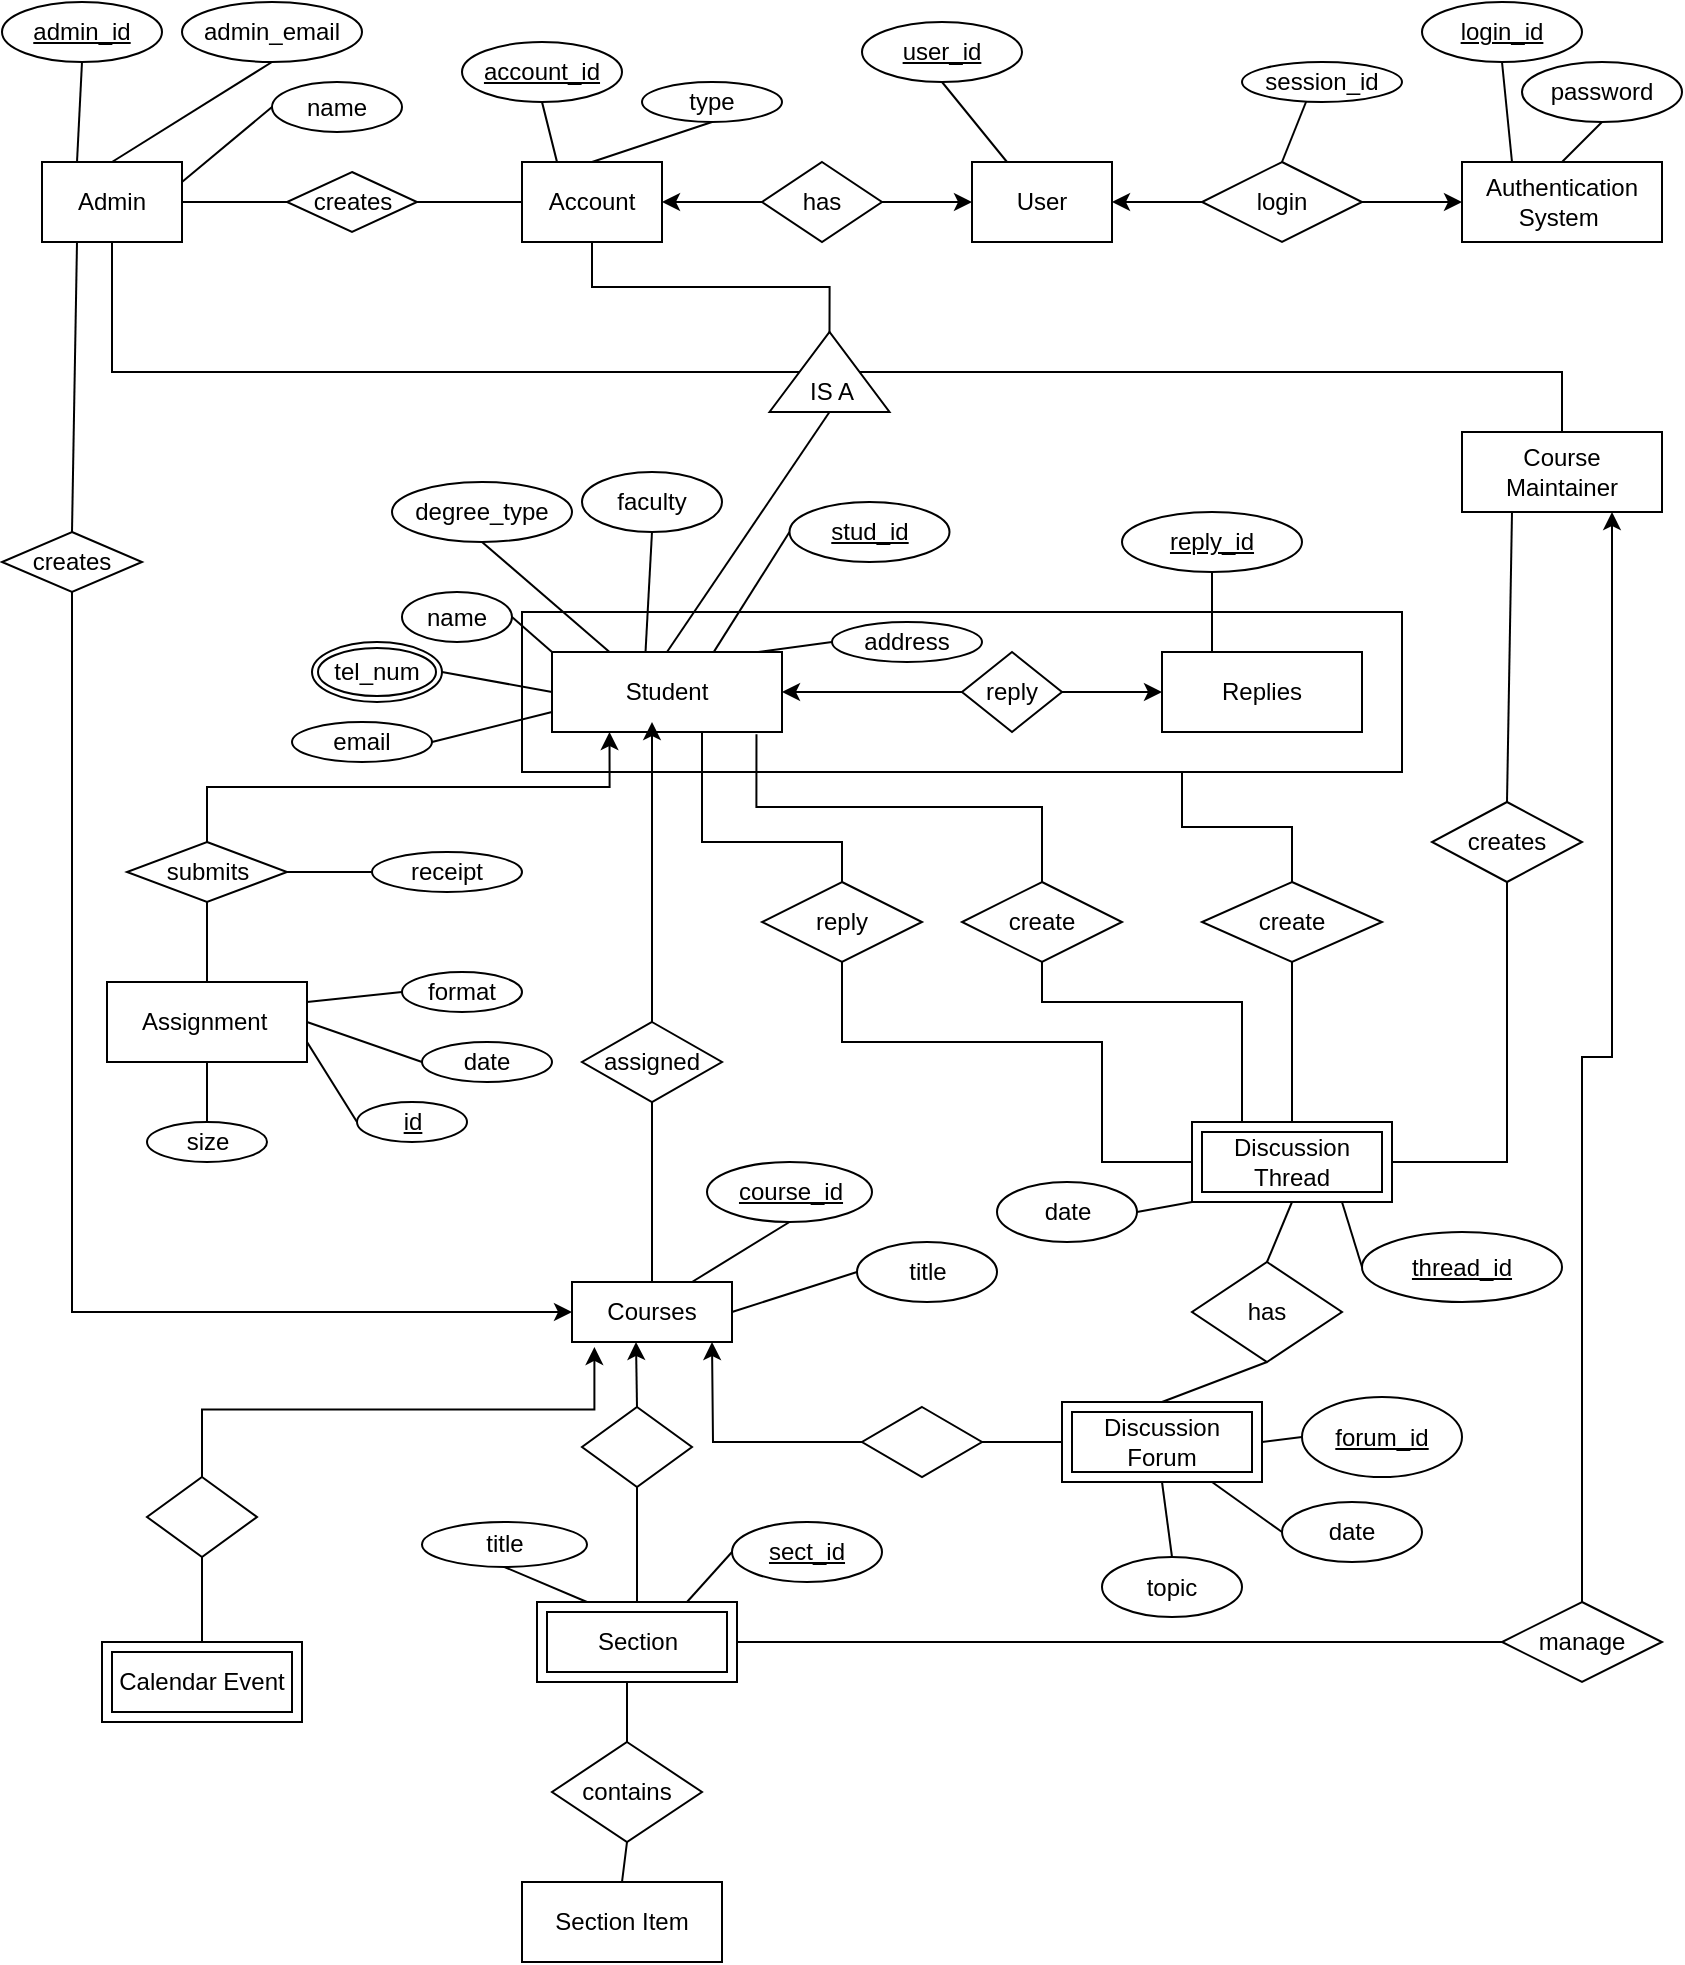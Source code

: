 <mxfile version="16.6.1" type="github">
  <diagram id="R2lEEEUBdFMjLlhIrx00" name="Page-1">
    <mxGraphModel dx="1564" dy="920" grid="1" gridSize="10" guides="1" tooltips="1" connect="1" arrows="1" fold="1" page="1" pageScale="1" pageWidth="850" pageHeight="1100" math="0" shadow="0" extFonts="Permanent Marker^https://fonts.googleapis.com/css?family=Permanent+Marker">
      <root>
        <mxCell id="0" />
        <mxCell id="1" parent="0" />
        <mxCell id="ynPax30jrkAcBOTVVLco-183" value="" style="whiteSpace=wrap;html=1;align=center;" vertex="1" parent="1">
          <mxGeometry x="270" y="345" width="440" height="80" as="geometry" />
        </mxCell>
        <mxCell id="ynPax30jrkAcBOTVVLco-154" style="edgeStyle=none;rounded=0;orthogonalLoop=1;jettySize=auto;html=1;entryX=0.5;entryY=1;entryDx=0;entryDy=0;startArrow=none;startFill=0;endArrow=none;endFill=0;exitX=0.5;exitY=0;exitDx=0;exitDy=0;" edge="1" parent="1" source="ynPax30jrkAcBOTVVLco-2" target="ynPax30jrkAcBOTVVLco-26">
          <mxGeometry relative="1" as="geometry">
            <mxPoint x="335" y="650" as="sourcePoint" />
          </mxGeometry>
        </mxCell>
        <mxCell id="ynPax30jrkAcBOTVVLco-2" value="Courses" style="whiteSpace=wrap;html=1;align=center;" vertex="1" parent="1">
          <mxGeometry x="295" y="680" width="80" height="30" as="geometry" />
        </mxCell>
        <mxCell id="ynPax30jrkAcBOTVVLco-146" style="edgeStyle=none;rounded=0;orthogonalLoop=1;jettySize=auto;html=1;exitX=0.5;exitY=0;exitDx=0;exitDy=0;entryX=0.5;entryY=1;entryDx=0;entryDy=0;startArrow=none;startFill=0;endArrow=none;endFill=0;" edge="1" parent="1" source="ynPax30jrkAcBOTVVLco-3" target="ynPax30jrkAcBOTVVLco-145">
          <mxGeometry relative="1" as="geometry" />
        </mxCell>
        <mxCell id="ynPax30jrkAcBOTVVLco-147" style="edgeStyle=orthogonalEdgeStyle;rounded=0;orthogonalLoop=1;jettySize=auto;html=1;exitX=0.5;exitY=1;exitDx=0;exitDy=0;entryX=1;entryY=0.5;entryDx=0;entryDy=0;startArrow=none;startFill=0;endArrow=none;endFill=0;" edge="1" parent="1" source="ynPax30jrkAcBOTVVLco-3" target="ynPax30jrkAcBOTVVLco-50">
          <mxGeometry relative="1" as="geometry" />
        </mxCell>
        <mxCell id="ynPax30jrkAcBOTVVLco-3" value="Account" style="whiteSpace=wrap;html=1;align=center;" vertex="1" parent="1">
          <mxGeometry x="270" y="120" width="70" height="40" as="geometry" />
        </mxCell>
        <mxCell id="ynPax30jrkAcBOTVVLco-158" style="edgeStyle=none;rounded=0;orthogonalLoop=1;jettySize=auto;html=1;exitX=0.69;exitY=0.061;exitDx=0;exitDy=0;entryX=0;entryY=0.5;entryDx=0;entryDy=0;startArrow=none;startFill=0;endArrow=none;endFill=0;exitPerimeter=0;" edge="1" parent="1" source="ynPax30jrkAcBOTVVLco-5" target="ynPax30jrkAcBOTVVLco-157">
          <mxGeometry relative="1" as="geometry" />
        </mxCell>
        <mxCell id="ynPax30jrkAcBOTVVLco-160" style="edgeStyle=none;rounded=0;orthogonalLoop=1;jettySize=auto;html=1;exitX=0.854;exitY=0.016;exitDx=0;exitDy=0;entryX=0;entryY=0.5;entryDx=0;entryDy=0;startArrow=none;startFill=0;endArrow=none;endFill=0;exitPerimeter=0;" edge="1" parent="1" source="ynPax30jrkAcBOTVVLco-5" target="ynPax30jrkAcBOTVVLco-159">
          <mxGeometry relative="1" as="geometry" />
        </mxCell>
        <mxCell id="ynPax30jrkAcBOTVVLco-163" style="rounded=0;orthogonalLoop=1;jettySize=auto;html=1;exitX=0.5;exitY=0;exitDx=0;exitDy=0;entryX=0;entryY=0.5;entryDx=0;entryDy=0;startArrow=none;startFill=0;endArrow=none;endFill=0;" edge="1" parent="1" source="ynPax30jrkAcBOTVVLco-5" target="ynPax30jrkAcBOTVVLco-50">
          <mxGeometry relative="1" as="geometry" />
        </mxCell>
        <mxCell id="ynPax30jrkAcBOTVVLco-174" style="edgeStyle=none;rounded=0;orthogonalLoop=1;jettySize=auto;html=1;exitX=0.404;exitY=0.137;exitDx=0;exitDy=0;entryX=0.5;entryY=1;entryDx=0;entryDy=0;startArrow=none;startFill=0;endArrow=none;endFill=0;exitPerimeter=0;" edge="1" parent="1" source="ynPax30jrkAcBOTVVLco-5" target="ynPax30jrkAcBOTVVLco-172">
          <mxGeometry relative="1" as="geometry">
            <mxPoint x="330" y="295" as="targetPoint" />
          </mxGeometry>
        </mxCell>
        <mxCell id="ynPax30jrkAcBOTVVLco-181" style="edgeStyle=none;rounded=0;orthogonalLoop=1;jettySize=auto;html=1;exitX=0;exitY=0.5;exitDx=0;exitDy=0;entryX=1;entryY=0.5;entryDx=0;entryDy=0;startArrow=none;startFill=0;endArrow=classic;endFill=1;" edge="1" parent="1" source="ynPax30jrkAcBOTVVLco-80" target="ynPax30jrkAcBOTVVLco-5">
          <mxGeometry relative="1" as="geometry" />
        </mxCell>
        <mxCell id="ynPax30jrkAcBOTVVLco-5" value="Student" style="whiteSpace=wrap;html=1;align=center;" vertex="1" parent="1">
          <mxGeometry x="285" y="365" width="115" height="40" as="geometry" />
        </mxCell>
        <mxCell id="ynPax30jrkAcBOTVVLco-132" style="edgeStyle=none;rounded=0;orthogonalLoop=1;jettySize=auto;html=1;exitX=1;exitY=0.5;exitDx=0;exitDy=0;entryX=0;entryY=0.5;entryDx=0;entryDy=0;endArrow=none;endFill=0;" edge="1" parent="1" source="ynPax30jrkAcBOTVVLco-6" target="ynPax30jrkAcBOTVVLco-17">
          <mxGeometry relative="1" as="geometry" />
        </mxCell>
        <mxCell id="ynPax30jrkAcBOTVVLco-142" style="edgeStyle=none;rounded=0;orthogonalLoop=1;jettySize=auto;html=1;exitX=0.5;exitY=0;exitDx=0;exitDy=0;entryX=0.5;entryY=1;entryDx=0;entryDy=0;startArrow=none;startFill=0;endArrow=none;endFill=0;" edge="1" parent="1" source="ynPax30jrkAcBOTVVLco-6" target="ynPax30jrkAcBOTVVLco-45">
          <mxGeometry relative="1" as="geometry" />
        </mxCell>
        <mxCell id="ynPax30jrkAcBOTVVLco-151" style="edgeStyle=none;rounded=0;orthogonalLoop=1;jettySize=auto;html=1;exitX=0.25;exitY=1;exitDx=0;exitDy=0;entryX=0.5;entryY=0;entryDx=0;entryDy=0;startArrow=none;startFill=0;endArrow=none;endFill=0;" edge="1" parent="1" source="ynPax30jrkAcBOTVVLco-6" target="ynPax30jrkAcBOTVVLco-16">
          <mxGeometry relative="1" as="geometry" />
        </mxCell>
        <mxCell id="ynPax30jrkAcBOTVVLco-6" value="Admin" style="whiteSpace=wrap;html=1;align=center;" vertex="1" parent="1">
          <mxGeometry x="30" y="120" width="70" height="40" as="geometry" />
        </mxCell>
        <mxCell id="ynPax30jrkAcBOTVVLco-235" style="edgeStyle=none;rounded=0;orthogonalLoop=1;jettySize=auto;html=1;exitX=0.25;exitY=1;exitDx=0;exitDy=0;entryX=0.5;entryY=0;entryDx=0;entryDy=0;startArrow=none;startFill=0;endArrow=none;endFill=0;" edge="1" parent="1" source="ynPax30jrkAcBOTVVLco-7" target="ynPax30jrkAcBOTVVLco-18">
          <mxGeometry relative="1" as="geometry" />
        </mxCell>
        <mxCell id="ynPax30jrkAcBOTVVLco-7" value="Course Maintainer" style="whiteSpace=wrap;html=1;align=center;" vertex="1" parent="1">
          <mxGeometry x="740" y="255" width="100" height="40" as="geometry" />
        </mxCell>
        <mxCell id="ynPax30jrkAcBOTVVLco-262" style="edgeStyle=none;rounded=0;orthogonalLoop=1;jettySize=auto;html=1;exitX=1;exitY=0.5;exitDx=0;exitDy=0;entryX=0;entryY=0.5;entryDx=0;entryDy=0;startArrow=none;startFill=0;endArrow=none;endFill=0;" edge="1" parent="1" source="ynPax30jrkAcBOTVVLco-8" target="ynPax30jrkAcBOTVVLco-116">
          <mxGeometry relative="1" as="geometry" />
        </mxCell>
        <mxCell id="ynPax30jrkAcBOTVVLco-264" style="edgeStyle=orthogonalEdgeStyle;rounded=0;orthogonalLoop=1;jettySize=auto;html=1;exitX=0.5;exitY=1;exitDx=0;exitDy=0;entryX=0.5;entryY=0;entryDx=0;entryDy=0;startArrow=none;startFill=0;endArrow=none;endFill=0;" edge="1" parent="1" source="ynPax30jrkAcBOTVVLco-8" target="ynPax30jrkAcBOTVVLco-120">
          <mxGeometry relative="1" as="geometry" />
        </mxCell>
        <mxCell id="ynPax30jrkAcBOTVVLco-277" style="edgeStyle=none;rounded=0;orthogonalLoop=1;jettySize=auto;html=1;exitX=0.75;exitY=0;exitDx=0;exitDy=0;entryX=0;entryY=0.5;entryDx=0;entryDy=0;startArrow=none;startFill=0;endArrow=none;endFill=0;" edge="1" parent="1" source="ynPax30jrkAcBOTVVLco-8" target="ynPax30jrkAcBOTVVLco-274">
          <mxGeometry relative="1" as="geometry" />
        </mxCell>
        <mxCell id="ynPax30jrkAcBOTVVLco-278" style="edgeStyle=none;rounded=0;orthogonalLoop=1;jettySize=auto;html=1;exitX=0.25;exitY=0;exitDx=0;exitDy=0;entryX=0.5;entryY=1;entryDx=0;entryDy=0;startArrow=none;startFill=0;endArrow=none;endFill=0;" edge="1" parent="1" source="ynPax30jrkAcBOTVVLco-8" target="ynPax30jrkAcBOTVVLco-275">
          <mxGeometry relative="1" as="geometry" />
        </mxCell>
        <mxCell id="ynPax30jrkAcBOTVVLco-8" value="Section" style="shape=ext;margin=3;double=1;whiteSpace=wrap;html=1;align=center;" vertex="1" parent="1">
          <mxGeometry x="277.5" y="840" width="100" height="40" as="geometry" />
        </mxCell>
        <mxCell id="ynPax30jrkAcBOTVVLco-9" value="Section Item" style="whiteSpace=wrap;html=1;align=center;" vertex="1" parent="1">
          <mxGeometry x="270" y="980" width="100" height="40" as="geometry" />
        </mxCell>
        <mxCell id="ynPax30jrkAcBOTVVLco-211" style="edgeStyle=none;rounded=0;orthogonalLoop=1;jettySize=auto;html=1;exitX=1;exitY=0.75;exitDx=0;exitDy=0;entryX=0;entryY=0.5;entryDx=0;entryDy=0;startArrow=none;startFill=0;endArrow=none;endFill=0;" edge="1" parent="1" source="ynPax30jrkAcBOTVVLco-10" target="ynPax30jrkAcBOTVVLco-210">
          <mxGeometry relative="1" as="geometry" />
        </mxCell>
        <mxCell id="ynPax30jrkAcBOTVVLco-216" style="edgeStyle=none;rounded=0;orthogonalLoop=1;jettySize=auto;html=1;exitX=1;exitY=0.25;exitDx=0;exitDy=0;entryX=0;entryY=0.5;entryDx=0;entryDy=0;startArrow=none;startFill=0;endArrow=none;endFill=0;" edge="1" parent="1" source="ynPax30jrkAcBOTVVLco-10" target="ynPax30jrkAcBOTVVLco-213">
          <mxGeometry relative="1" as="geometry" />
        </mxCell>
        <mxCell id="ynPax30jrkAcBOTVVLco-217" style="edgeStyle=none;rounded=0;orthogonalLoop=1;jettySize=auto;html=1;exitX=1;exitY=0.5;exitDx=0;exitDy=0;entryX=0;entryY=0.5;entryDx=0;entryDy=0;startArrow=none;startFill=0;endArrow=none;endFill=0;" edge="1" parent="1" source="ynPax30jrkAcBOTVVLco-10" target="ynPax30jrkAcBOTVVLco-215">
          <mxGeometry relative="1" as="geometry" />
        </mxCell>
        <mxCell id="ynPax30jrkAcBOTVVLco-218" style="edgeStyle=none;rounded=0;orthogonalLoop=1;jettySize=auto;html=1;exitX=0.5;exitY=1;exitDx=0;exitDy=0;entryX=0.5;entryY=0;entryDx=0;entryDy=0;startArrow=none;startFill=0;endArrow=none;endFill=0;" edge="1" parent="1" source="ynPax30jrkAcBOTVVLco-10" target="ynPax30jrkAcBOTVVLco-214">
          <mxGeometry relative="1" as="geometry">
            <mxPoint x="135" y="580" as="targetPoint" />
          </mxGeometry>
        </mxCell>
        <mxCell id="ynPax30jrkAcBOTVVLco-10" value="Assignment&amp;nbsp;" style="whiteSpace=wrap;html=1;align=center;" vertex="1" parent="1">
          <mxGeometry x="62.5" y="530" width="100" height="40" as="geometry" />
        </mxCell>
        <mxCell id="ynPax30jrkAcBOTVVLco-271" style="rounded=0;orthogonalLoop=1;jettySize=auto;html=1;exitX=0.5;exitY=0;exitDx=0;exitDy=0;entryX=0.5;entryY=1;entryDx=0;entryDy=0;startArrow=none;startFill=0;endArrow=none;endFill=0;" edge="1" parent="1" source="ynPax30jrkAcBOTVVLco-11" target="ynPax30jrkAcBOTVVLco-269">
          <mxGeometry relative="1" as="geometry" />
        </mxCell>
        <mxCell id="ynPax30jrkAcBOTVVLco-283" style="edgeStyle=none;rounded=0;orthogonalLoop=1;jettySize=auto;html=1;exitX=0.5;exitY=1;exitDx=0;exitDy=0;entryX=0.5;entryY=0;entryDx=0;entryDy=0;startArrow=none;startFill=0;endArrow=none;endFill=0;" edge="1" parent="1" source="ynPax30jrkAcBOTVVLco-11" target="ynPax30jrkAcBOTVVLco-281">
          <mxGeometry relative="1" as="geometry" />
        </mxCell>
        <mxCell id="ynPax30jrkAcBOTVVLco-284" style="edgeStyle=none;rounded=0;orthogonalLoop=1;jettySize=auto;html=1;exitX=1;exitY=0.5;exitDx=0;exitDy=0;entryX=0;entryY=0.5;entryDx=0;entryDy=0;startArrow=none;startFill=0;endArrow=none;endFill=0;" edge="1" parent="1" source="ynPax30jrkAcBOTVVLco-11" target="ynPax30jrkAcBOTVVLco-280">
          <mxGeometry relative="1" as="geometry" />
        </mxCell>
        <mxCell id="ynPax30jrkAcBOTVVLco-285" style="edgeStyle=none;rounded=0;orthogonalLoop=1;jettySize=auto;html=1;exitX=0.75;exitY=1;exitDx=0;exitDy=0;entryX=0;entryY=0.5;entryDx=0;entryDy=0;startArrow=none;startFill=0;endArrow=none;endFill=0;" edge="1" parent="1" source="ynPax30jrkAcBOTVVLco-11" target="ynPax30jrkAcBOTVVLco-282">
          <mxGeometry relative="1" as="geometry" />
        </mxCell>
        <mxCell id="ynPax30jrkAcBOTVVLco-11" value="Discussion Forum" style="shape=ext;margin=3;double=1;whiteSpace=wrap;html=1;align=center;" vertex="1" parent="1">
          <mxGeometry x="540" y="740" width="100" height="40" as="geometry" />
        </mxCell>
        <mxCell id="ynPax30jrkAcBOTVVLco-209" style="edgeStyle=none;rounded=0;orthogonalLoop=1;jettySize=auto;html=1;exitX=0.25;exitY=0;exitDx=0;exitDy=0;entryX=0.5;entryY=1;entryDx=0;entryDy=0;startArrow=none;startFill=0;endArrow=none;endFill=0;" edge="1" parent="1" source="ynPax30jrkAcBOTVVLco-13" target="ynPax30jrkAcBOTVVLco-208">
          <mxGeometry relative="1" as="geometry" />
        </mxCell>
        <mxCell id="ynPax30jrkAcBOTVVLco-13" value="Replies" style="whiteSpace=wrap;html=1;align=center;" vertex="1" parent="1">
          <mxGeometry x="590" y="365" width="100" height="40" as="geometry" />
        </mxCell>
        <mxCell id="ynPax30jrkAcBOTVVLco-14" value="Authentication System&amp;nbsp;" style="whiteSpace=wrap;html=1;align=center;" vertex="1" parent="1">
          <mxGeometry x="740" y="120" width="100" height="40" as="geometry" />
        </mxCell>
        <mxCell id="ynPax30jrkAcBOTVVLco-133" style="edgeStyle=none;rounded=0;orthogonalLoop=1;jettySize=auto;html=1;exitX=1;exitY=0.5;exitDx=0;exitDy=0;entryX=0;entryY=0.5;entryDx=0;entryDy=0;endArrow=none;endFill=0;" edge="1" parent="1" source="ynPax30jrkAcBOTVVLco-17" target="ynPax30jrkAcBOTVVLco-3">
          <mxGeometry relative="1" as="geometry" />
        </mxCell>
        <mxCell id="ynPax30jrkAcBOTVVLco-17" value="creates" style="shape=rhombus;perimeter=rhombusPerimeter;whiteSpace=wrap;html=1;align=center;" vertex="1" parent="1">
          <mxGeometry x="152.5" y="125" width="65" height="30" as="geometry" />
        </mxCell>
        <mxCell id="ynPax30jrkAcBOTVVLco-236" style="edgeStyle=orthogonalEdgeStyle;rounded=0;orthogonalLoop=1;jettySize=auto;html=1;exitX=0.5;exitY=1;exitDx=0;exitDy=0;entryX=1;entryY=0.5;entryDx=0;entryDy=0;startArrow=none;startFill=0;endArrow=none;endFill=0;" edge="1" parent="1" source="ynPax30jrkAcBOTVVLco-18" target="ynPax30jrkAcBOTVVLco-186">
          <mxGeometry relative="1" as="geometry" />
        </mxCell>
        <mxCell id="ynPax30jrkAcBOTVVLco-18" value="creates" style="shape=rhombus;perimeter=rhombusPerimeter;whiteSpace=wrap;html=1;align=center;" vertex="1" parent="1">
          <mxGeometry x="725" y="440" width="75" height="40" as="geometry" />
        </mxCell>
        <mxCell id="ynPax30jrkAcBOTVVLco-136" style="edgeStyle=none;rounded=0;orthogonalLoop=1;jettySize=auto;html=1;exitX=1;exitY=0.5;exitDx=0;exitDy=0;entryX=0;entryY=0.5;entryDx=0;entryDy=0;endArrow=none;endFill=0;startArrow=classic;startFill=1;" edge="1" parent="1" source="ynPax30jrkAcBOTVVLco-3" target="ynPax30jrkAcBOTVVLco-22">
          <mxGeometry relative="1" as="geometry" />
        </mxCell>
        <mxCell id="ynPax30jrkAcBOTVVLco-137" style="edgeStyle=none;rounded=0;orthogonalLoop=1;jettySize=auto;html=1;exitX=1;exitY=0.5;exitDx=0;exitDy=0;entryX=0;entryY=0.5;entryDx=0;entryDy=0;startArrow=none;startFill=0;endArrow=classic;endFill=1;" edge="1" parent="1" source="ynPax30jrkAcBOTVVLco-22" target="ynPax30jrkAcBOTVVLco-49">
          <mxGeometry relative="1" as="geometry" />
        </mxCell>
        <mxCell id="ynPax30jrkAcBOTVVLco-22" value="has" style="shape=rhombus;perimeter=rhombusPerimeter;whiteSpace=wrap;html=1;align=center;" vertex="1" parent="1">
          <mxGeometry x="390" y="120" width="60" height="40" as="geometry" />
        </mxCell>
        <mxCell id="ynPax30jrkAcBOTVVLco-179" style="edgeStyle=none;rounded=0;orthogonalLoop=1;jettySize=auto;html=1;exitX=0.5;exitY=0;exitDx=0;exitDy=0;startArrow=none;startFill=0;endArrow=classic;endFill=1;" edge="1" parent="1" source="ynPax30jrkAcBOTVVLco-26">
          <mxGeometry relative="1" as="geometry">
            <mxPoint x="335" y="400" as="targetPoint" />
          </mxGeometry>
        </mxCell>
        <mxCell id="ynPax30jrkAcBOTVVLco-26" value="assigned" style="shape=rhombus;perimeter=rhombusPerimeter;whiteSpace=wrap;html=1;align=center;" vertex="1" parent="1">
          <mxGeometry x="300" y="550" width="70" height="40" as="geometry" />
        </mxCell>
        <mxCell id="ynPax30jrkAcBOTVVLco-223" style="edgeStyle=orthogonalEdgeStyle;rounded=0;orthogonalLoop=1;jettySize=auto;html=1;exitX=0.5;exitY=0;exitDx=0;exitDy=0;startArrow=none;startFill=0;endArrow=none;endFill=0;entryX=0.75;entryY=1;entryDx=0;entryDy=0;" edge="1" parent="1" source="ynPax30jrkAcBOTVVLco-27" target="ynPax30jrkAcBOTVVLco-183">
          <mxGeometry relative="1" as="geometry">
            <mxPoint x="655" y="420" as="targetPoint" />
          </mxGeometry>
        </mxCell>
        <mxCell id="ynPax30jrkAcBOTVVLco-27" value="create" style="shape=rhombus;perimeter=rhombusPerimeter;whiteSpace=wrap;html=1;align=center;" vertex="1" parent="1">
          <mxGeometry x="610" y="480" width="90" height="40" as="geometry" />
        </mxCell>
        <mxCell id="ynPax30jrkAcBOTVVLco-30" value="user_id" style="ellipse;whiteSpace=wrap;html=1;align=center;fontStyle=4;" vertex="1" parent="1">
          <mxGeometry x="440" y="50" width="80" height="30" as="geometry" />
        </mxCell>
        <mxCell id="ynPax30jrkAcBOTVVLco-47" style="rounded=0;orthogonalLoop=1;jettySize=auto;html=1;exitX=0.5;exitY=1;exitDx=0;exitDy=0;entryX=0.25;entryY=0;entryDx=0;entryDy=0;endArrow=none;endFill=0;" edge="1" parent="1" source="ynPax30jrkAcBOTVVLco-31" target="ynPax30jrkAcBOTVVLco-14">
          <mxGeometry relative="1" as="geometry" />
        </mxCell>
        <mxCell id="ynPax30jrkAcBOTVVLco-31" value="login_id" style="ellipse;whiteSpace=wrap;html=1;align=center;fontStyle=4;" vertex="1" parent="1">
          <mxGeometry x="720" y="40" width="80" height="30" as="geometry" />
        </mxCell>
        <mxCell id="ynPax30jrkAcBOTVVLco-141" style="edgeStyle=none;rounded=0;orthogonalLoop=1;jettySize=auto;html=1;exitX=0.5;exitY=1;exitDx=0;exitDy=0;entryX=0.25;entryY=0;entryDx=0;entryDy=0;startArrow=none;startFill=0;endArrow=none;endFill=0;" edge="1" parent="1" source="ynPax30jrkAcBOTVVLco-32" target="ynPax30jrkAcBOTVVLco-3">
          <mxGeometry relative="1" as="geometry" />
        </mxCell>
        <mxCell id="ynPax30jrkAcBOTVVLco-32" value="account_id" style="ellipse;whiteSpace=wrap;html=1;align=center;fontStyle=4;" vertex="1" parent="1">
          <mxGeometry x="240" y="60" width="80" height="30" as="geometry" />
        </mxCell>
        <mxCell id="ynPax30jrkAcBOTVVLco-134" style="edgeStyle=none;rounded=0;orthogonalLoop=1;jettySize=auto;html=1;exitX=0.5;exitY=1;exitDx=0;exitDy=0;endArrow=none;endFill=0;entryX=0.25;entryY=0;entryDx=0;entryDy=0;" edge="1" parent="1" source="ynPax30jrkAcBOTVVLco-33" target="ynPax30jrkAcBOTVVLco-6">
          <mxGeometry relative="1" as="geometry">
            <mxPoint x="105" y="90" as="targetPoint" />
          </mxGeometry>
        </mxCell>
        <mxCell id="ynPax30jrkAcBOTVVLco-33" value="admin_id" style="ellipse;whiteSpace=wrap;html=1;align=center;fontStyle=4;" vertex="1" parent="1">
          <mxGeometry x="10" y="40" width="80" height="30" as="geometry" />
        </mxCell>
        <mxCell id="ynPax30jrkAcBOTVVLco-152" style="edgeStyle=orthogonalEdgeStyle;rounded=0;orthogonalLoop=1;jettySize=auto;html=1;exitX=0.5;exitY=1;exitDx=0;exitDy=0;entryX=0;entryY=0.5;entryDx=0;entryDy=0;startArrow=none;startFill=0;endArrow=classic;endFill=1;" edge="1" parent="1" source="ynPax30jrkAcBOTVVLco-16" target="ynPax30jrkAcBOTVVLco-2">
          <mxGeometry relative="1" as="geometry" />
        </mxCell>
        <mxCell id="ynPax30jrkAcBOTVVLco-16" value="creates" style="shape=rhombus;perimeter=rhombusPerimeter;whiteSpace=wrap;html=1;align=center;" vertex="1" parent="1">
          <mxGeometry x="10" y="305" width="70" height="30" as="geometry" />
        </mxCell>
        <mxCell id="ynPax30jrkAcBOTVVLco-43" style="edgeStyle=orthogonalEdgeStyle;rounded=0;orthogonalLoop=1;jettySize=auto;html=1;exitX=0.5;exitY=1;exitDx=0;exitDy=0;" edge="1" parent="1" source="ynPax30jrkAcBOTVVLco-31" target="ynPax30jrkAcBOTVVLco-31">
          <mxGeometry relative="1" as="geometry" />
        </mxCell>
        <mxCell id="ynPax30jrkAcBOTVVLco-197" value="" style="edgeStyle=none;rounded=0;orthogonalLoop=1;jettySize=auto;html=1;startArrow=none;startFill=0;endArrow=none;endFill=0;exitX=0.5;exitY=1;exitDx=0;exitDy=0;entryX=0.75;entryY=0;entryDx=0;entryDy=0;" edge="1" parent="1" source="ynPax30jrkAcBOTVVLco-44" target="ynPax30jrkAcBOTVVLco-2">
          <mxGeometry relative="1" as="geometry">
            <mxPoint x="413.131" y="623.883" as="sourcePoint" />
            <mxPoint x="372.019" y="660" as="targetPoint" />
          </mxGeometry>
        </mxCell>
        <mxCell id="ynPax30jrkAcBOTVVLco-44" value="course_id" style="ellipse;whiteSpace=wrap;html=1;align=center;fontStyle=4;" vertex="1" parent="1">
          <mxGeometry x="362.5" y="620" width="82.5" height="30" as="geometry" />
        </mxCell>
        <mxCell id="ynPax30jrkAcBOTVVLco-45" value="admin_email" style="ellipse;whiteSpace=wrap;html=1;align=center;" vertex="1" parent="1">
          <mxGeometry x="100" y="40" width="90" height="30" as="geometry" />
        </mxCell>
        <mxCell id="ynPax30jrkAcBOTVVLco-46" value="password" style="ellipse;whiteSpace=wrap;html=1;align=center;" vertex="1" parent="1">
          <mxGeometry x="770" y="70" width="80" height="30" as="geometry" />
        </mxCell>
        <mxCell id="ynPax30jrkAcBOTVVLco-48" style="rounded=0;orthogonalLoop=1;jettySize=auto;html=1;exitX=0.5;exitY=1;exitDx=0;exitDy=0;entryX=0.5;entryY=0;entryDx=0;entryDy=0;endArrow=none;endFill=0;" edge="1" parent="1" source="ynPax30jrkAcBOTVVLco-46" target="ynPax30jrkAcBOTVVLco-14">
          <mxGeometry relative="1" as="geometry">
            <mxPoint x="810" y="130" as="sourcePoint" />
            <mxPoint x="885" y="200" as="targetPoint" />
          </mxGeometry>
        </mxCell>
        <mxCell id="ynPax30jrkAcBOTVVLco-138" style="edgeStyle=none;rounded=0;orthogonalLoop=1;jettySize=auto;html=1;exitX=0;exitY=0.5;exitDx=0;exitDy=0;entryX=1;entryY=0.5;entryDx=0;entryDy=0;startArrow=none;startFill=0;endArrow=classic;endFill=1;" edge="1" parent="1" source="ynPax30jrkAcBOTVVLco-124" target="ynPax30jrkAcBOTVVLco-49">
          <mxGeometry relative="1" as="geometry" />
        </mxCell>
        <mxCell id="ynPax30jrkAcBOTVVLco-144" style="edgeStyle=none;rounded=0;orthogonalLoop=1;jettySize=auto;html=1;exitX=0.25;exitY=0;exitDx=0;exitDy=0;entryX=0.5;entryY=1;entryDx=0;entryDy=0;startArrow=none;startFill=0;endArrow=none;endFill=0;" edge="1" parent="1" source="ynPax30jrkAcBOTVVLco-49" target="ynPax30jrkAcBOTVVLco-30">
          <mxGeometry relative="1" as="geometry" />
        </mxCell>
        <mxCell id="ynPax30jrkAcBOTVVLco-49" value="User" style="whiteSpace=wrap;html=1;align=center;" vertex="1" parent="1">
          <mxGeometry x="495" y="120" width="70" height="40" as="geometry" />
        </mxCell>
        <mxCell id="ynPax30jrkAcBOTVVLco-148" style="edgeStyle=orthogonalEdgeStyle;rounded=0;orthogonalLoop=1;jettySize=auto;html=1;exitX=0.5;exitY=0;exitDx=0;exitDy=0;entryX=0.5;entryY=1;entryDx=0;entryDy=0;startArrow=none;startFill=0;endArrow=none;endFill=0;" edge="1" parent="1" source="ynPax30jrkAcBOTVVLco-50" target="ynPax30jrkAcBOTVVLco-6">
          <mxGeometry relative="1" as="geometry" />
        </mxCell>
        <mxCell id="ynPax30jrkAcBOTVVLco-150" style="edgeStyle=orthogonalEdgeStyle;rounded=0;orthogonalLoop=1;jettySize=auto;html=1;exitX=0.5;exitY=1;exitDx=0;exitDy=0;startArrow=none;startFill=0;endArrow=none;endFill=0;entryX=0.5;entryY=0;entryDx=0;entryDy=0;" edge="1" parent="1" source="ynPax30jrkAcBOTVVLco-50" target="ynPax30jrkAcBOTVVLco-7">
          <mxGeometry relative="1" as="geometry">
            <mxPoint x="615" y="260" as="targetPoint" />
          </mxGeometry>
        </mxCell>
        <mxCell id="ynPax30jrkAcBOTVVLco-50" value="&lt;p style=&quot;line-height: 0.9&quot;&gt;&lt;br&gt;&lt;/p&gt;" style="triangle;whiteSpace=wrap;html=1;rotation=-90;" vertex="1" parent="1">
          <mxGeometry x="403.75" y="195" width="40" height="60" as="geometry" />
        </mxCell>
        <mxCell id="ynPax30jrkAcBOTVVLco-182" style="edgeStyle=none;rounded=0;orthogonalLoop=1;jettySize=auto;html=1;exitX=1;exitY=0.5;exitDx=0;exitDy=0;entryX=0;entryY=0.5;entryDx=0;entryDy=0;startArrow=none;startFill=0;endArrow=classic;endFill=1;" edge="1" parent="1" source="ynPax30jrkAcBOTVVLco-80" target="ynPax30jrkAcBOTVVLco-13">
          <mxGeometry relative="1" as="geometry" />
        </mxCell>
        <mxCell id="ynPax30jrkAcBOTVVLco-80" value="reply" style="shape=rhombus;perimeter=rhombusPerimeter;whiteSpace=wrap;html=1;align=center;" vertex="1" parent="1">
          <mxGeometry x="490" y="365" width="50" height="40" as="geometry" />
        </mxCell>
        <mxCell id="ynPax30jrkAcBOTVVLco-196" style="edgeStyle=none;rounded=0;orthogonalLoop=1;jettySize=auto;html=1;exitX=1;exitY=0.5;exitDx=0;exitDy=0;entryX=0;entryY=0.5;entryDx=0;entryDy=0;startArrow=none;startFill=0;endArrow=none;endFill=0;" edge="1" parent="1" source="ynPax30jrkAcBOTVVLco-85" target="ynPax30jrkAcBOTVVLco-11">
          <mxGeometry relative="1" as="geometry" />
        </mxCell>
        <mxCell id="ynPax30jrkAcBOTVVLco-290" style="edgeStyle=orthogonalEdgeStyle;rounded=0;orthogonalLoop=1;jettySize=auto;html=1;exitX=0;exitY=0.5;exitDx=0;exitDy=0;startArrow=none;startFill=0;endArrow=classic;endFill=1;" edge="1" parent="1" source="ynPax30jrkAcBOTVVLco-85">
          <mxGeometry relative="1" as="geometry">
            <mxPoint x="365" y="710" as="targetPoint" />
          </mxGeometry>
        </mxCell>
        <mxCell id="ynPax30jrkAcBOTVVLco-85" value="" style="shape=rhombus;perimeter=rhombusPerimeter;whiteSpace=wrap;html=1;align=center;" vertex="1" parent="1">
          <mxGeometry x="440" y="742.5" width="60" height="35" as="geometry" />
        </mxCell>
        <mxCell id="ynPax30jrkAcBOTVVLco-189" style="edgeStyle=orthogonalEdgeStyle;rounded=0;orthogonalLoop=1;jettySize=auto;html=1;exitX=0.5;exitY=0;exitDx=0;exitDy=0;startArrow=none;startFill=0;endArrow=classic;endFill=1;entryX=0.25;entryY=1;entryDx=0;entryDy=0;" edge="1" parent="1" source="ynPax30jrkAcBOTVVLco-101" target="ynPax30jrkAcBOTVVLco-5">
          <mxGeometry relative="1" as="geometry">
            <mxPoint x="340" y="430" as="targetPoint" />
          </mxGeometry>
        </mxCell>
        <mxCell id="ynPax30jrkAcBOTVVLco-193" style="edgeStyle=none;rounded=0;orthogonalLoop=1;jettySize=auto;html=1;exitX=1;exitY=0.5;exitDx=0;exitDy=0;entryX=0;entryY=0.5;entryDx=0;entryDy=0;startArrow=none;startFill=0;endArrow=none;endFill=0;" edge="1" parent="1" source="ynPax30jrkAcBOTVVLco-101" target="ynPax30jrkAcBOTVVLco-192">
          <mxGeometry relative="1" as="geometry" />
        </mxCell>
        <mxCell id="ynPax30jrkAcBOTVVLco-247" style="edgeStyle=none;rounded=0;orthogonalLoop=1;jettySize=auto;html=1;exitX=0.5;exitY=1;exitDx=0;exitDy=0;entryX=0.5;entryY=0;entryDx=0;entryDy=0;startArrow=none;startFill=0;endArrow=none;endFill=0;" edge="1" parent="1" source="ynPax30jrkAcBOTVVLco-101" target="ynPax30jrkAcBOTVVLco-10">
          <mxGeometry relative="1" as="geometry" />
        </mxCell>
        <mxCell id="ynPax30jrkAcBOTVVLco-101" value="submits" style="shape=rhombus;perimeter=rhombusPerimeter;whiteSpace=wrap;html=1;align=center;" vertex="1" parent="1">
          <mxGeometry x="72.5" y="460" width="80" height="30" as="geometry" />
        </mxCell>
        <mxCell id="ynPax30jrkAcBOTVVLco-226" style="edgeStyle=orthogonalEdgeStyle;rounded=0;orthogonalLoop=1;jettySize=auto;html=1;exitX=0.5;exitY=1;exitDx=0;exitDy=0;entryX=0.25;entryY=0;entryDx=0;entryDy=0;startArrow=none;startFill=0;endArrow=none;endFill=0;" edge="1" parent="1" source="ynPax30jrkAcBOTVVLco-110" target="ynPax30jrkAcBOTVVLco-186">
          <mxGeometry relative="1" as="geometry">
            <Array as="points">
              <mxPoint x="530" y="540" />
              <mxPoint x="630" y="540" />
            </Array>
          </mxGeometry>
        </mxCell>
        <mxCell id="ynPax30jrkAcBOTVVLco-268" style="edgeStyle=orthogonalEdgeStyle;rounded=0;orthogonalLoop=1;jettySize=auto;html=1;exitX=0.5;exitY=0;exitDx=0;exitDy=0;entryX=0.889;entryY=1.028;entryDx=0;entryDy=0;entryPerimeter=0;startArrow=none;startFill=0;endArrow=none;endFill=0;" edge="1" parent="1" source="ynPax30jrkAcBOTVVLco-110" target="ynPax30jrkAcBOTVVLco-5">
          <mxGeometry relative="1" as="geometry" />
        </mxCell>
        <mxCell id="ynPax30jrkAcBOTVVLco-110" value="create" style="shape=rhombus;perimeter=rhombusPerimeter;whiteSpace=wrap;html=1;align=center;" vertex="1" parent="1">
          <mxGeometry x="490" y="480" width="80" height="40" as="geometry" />
        </mxCell>
        <mxCell id="ynPax30jrkAcBOTVVLco-263" style="edgeStyle=orthogonalEdgeStyle;rounded=0;orthogonalLoop=1;jettySize=auto;html=1;exitX=0.5;exitY=0;exitDx=0;exitDy=0;entryX=0.75;entryY=1;entryDx=0;entryDy=0;startArrow=none;startFill=0;endArrow=classic;endFill=1;" edge="1" parent="1" source="ynPax30jrkAcBOTVVLco-116" target="ynPax30jrkAcBOTVVLco-7">
          <mxGeometry relative="1" as="geometry" />
        </mxCell>
        <mxCell id="ynPax30jrkAcBOTVVLco-116" value="manage" style="shape=rhombus;perimeter=rhombusPerimeter;whiteSpace=wrap;html=1;align=center;" vertex="1" parent="1">
          <mxGeometry x="760" y="840" width="80" height="40" as="geometry" />
        </mxCell>
        <mxCell id="ynPax30jrkAcBOTVVLco-265" style="rounded=0;orthogonalLoop=1;jettySize=auto;html=1;exitX=0.5;exitY=1;exitDx=0;exitDy=0;entryX=0.5;entryY=0;entryDx=0;entryDy=0;startArrow=none;startFill=0;endArrow=none;endFill=0;" edge="1" parent="1" source="ynPax30jrkAcBOTVVLco-120" target="ynPax30jrkAcBOTVVLco-9">
          <mxGeometry relative="1" as="geometry" />
        </mxCell>
        <mxCell id="ynPax30jrkAcBOTVVLco-120" value="contains" style="shape=rhombus;perimeter=rhombusPerimeter;whiteSpace=wrap;html=1;align=center;" vertex="1" parent="1">
          <mxGeometry x="285" y="910" width="75" height="50" as="geometry" />
        </mxCell>
        <mxCell id="ynPax30jrkAcBOTVVLco-139" style="edgeStyle=none;rounded=0;orthogonalLoop=1;jettySize=auto;html=1;exitX=1;exitY=0.5;exitDx=0;exitDy=0;entryX=0;entryY=0.5;entryDx=0;entryDy=0;startArrow=none;startFill=0;endArrow=classic;endFill=1;" edge="1" parent="1" source="ynPax30jrkAcBOTVVLco-124" target="ynPax30jrkAcBOTVVLco-14">
          <mxGeometry relative="1" as="geometry" />
        </mxCell>
        <mxCell id="ynPax30jrkAcBOTVVLco-124" value="login" style="shape=rhombus;perimeter=rhombusPerimeter;whiteSpace=wrap;html=1;align=center;" vertex="1" parent="1">
          <mxGeometry x="610" y="120" width="80" height="40" as="geometry" />
        </mxCell>
        <mxCell id="ynPax30jrkAcBOTVVLco-140" style="edgeStyle=none;rounded=0;orthogonalLoop=1;jettySize=auto;html=1;exitX=0.5;exitY=0;exitDx=0;exitDy=0;startArrow=none;startFill=0;endArrow=none;endFill=0;" edge="1" parent="1" source="ynPax30jrkAcBOTVVLco-135">
          <mxGeometry relative="1" as="geometry">
            <mxPoint x="650" y="120" as="targetPoint" />
          </mxGeometry>
        </mxCell>
        <mxCell id="ynPax30jrkAcBOTVVLco-135" value="session_id" style="ellipse;whiteSpace=wrap;html=1;align=center;" vertex="1" parent="1">
          <mxGeometry x="630" y="70" width="80" height="20" as="geometry" />
        </mxCell>
        <mxCell id="ynPax30jrkAcBOTVVLco-145" value="type" style="ellipse;whiteSpace=wrap;html=1;align=center;" vertex="1" parent="1">
          <mxGeometry x="330" y="80" width="70" height="20" as="geometry" />
        </mxCell>
        <mxCell id="ynPax30jrkAcBOTVVLco-157" value="stud_id" style="ellipse;whiteSpace=wrap;html=1;align=center;fontStyle=4;" vertex="1" parent="1">
          <mxGeometry x="403.75" y="290" width="80" height="30" as="geometry" />
        </mxCell>
        <mxCell id="ynPax30jrkAcBOTVVLco-159" value="address" style="ellipse;whiteSpace=wrap;html=1;align=center;" vertex="1" parent="1">
          <mxGeometry x="425" y="350" width="75" height="20" as="geometry" />
        </mxCell>
        <mxCell id="ynPax30jrkAcBOTVVLco-162" style="edgeStyle=none;rounded=0;orthogonalLoop=1;jettySize=auto;html=1;exitX=0.5;exitY=1;exitDx=0;exitDy=0;entryX=0.25;entryY=0;entryDx=0;entryDy=0;startArrow=none;startFill=0;endArrow=none;endFill=0;" edge="1" parent="1" source="ynPax30jrkAcBOTVVLco-161" target="ynPax30jrkAcBOTVVLco-5">
          <mxGeometry relative="1" as="geometry" />
        </mxCell>
        <mxCell id="ynPax30jrkAcBOTVVLco-161" value="degree_type" style="ellipse;whiteSpace=wrap;html=1;align=center;" vertex="1" parent="1">
          <mxGeometry x="205" y="280" width="90" height="30" as="geometry" />
        </mxCell>
        <mxCell id="ynPax30jrkAcBOTVVLco-165" style="edgeStyle=none;rounded=0;orthogonalLoop=1;jettySize=auto;html=1;exitX=1;exitY=0.5;exitDx=0;exitDy=0;startArrow=none;startFill=0;endArrow=none;endFill=0;entryX=0;entryY=0;entryDx=0;entryDy=0;" edge="1" parent="1" source="ynPax30jrkAcBOTVVLco-164" target="ynPax30jrkAcBOTVVLco-5">
          <mxGeometry relative="1" as="geometry">
            <mxPoint x="290" y="385" as="targetPoint" />
          </mxGeometry>
        </mxCell>
        <mxCell id="ynPax30jrkAcBOTVVLco-164" value="name" style="ellipse;whiteSpace=wrap;html=1;align=center;" vertex="1" parent="1">
          <mxGeometry x="210" y="335" width="55" height="25" as="geometry" />
        </mxCell>
        <mxCell id="ynPax30jrkAcBOTVVLco-272" style="edgeStyle=none;rounded=0;orthogonalLoop=1;jettySize=auto;html=1;exitX=0;exitY=0.5;exitDx=0;exitDy=0;entryX=1;entryY=0.25;entryDx=0;entryDy=0;startArrow=none;startFill=0;endArrow=none;endFill=0;" edge="1" parent="1" source="ynPax30jrkAcBOTVVLco-168" target="ynPax30jrkAcBOTVVLco-6">
          <mxGeometry relative="1" as="geometry" />
        </mxCell>
        <mxCell id="ynPax30jrkAcBOTVVLco-168" value="name" style="ellipse;whiteSpace=wrap;html=1;align=center;" vertex="1" parent="1">
          <mxGeometry x="145" y="80" width="65" height="25" as="geometry" />
        </mxCell>
        <mxCell id="ynPax30jrkAcBOTVVLco-171" style="edgeStyle=none;rounded=0;orthogonalLoop=1;jettySize=auto;html=1;exitX=0.5;exitY=1;exitDx=0;exitDy=0;startArrow=none;startFill=0;endArrow=none;endFill=0;" edge="1" parent="1" source="ynPax30jrkAcBOTVVLco-159" target="ynPax30jrkAcBOTVVLco-159">
          <mxGeometry relative="1" as="geometry" />
        </mxCell>
        <mxCell id="ynPax30jrkAcBOTVVLco-172" value="faculty" style="ellipse;whiteSpace=wrap;html=1;align=center;" vertex="1" parent="1">
          <mxGeometry x="300" y="275" width="70" height="30" as="geometry" />
        </mxCell>
        <mxCell id="ynPax30jrkAcBOTVVLco-175" style="edgeStyle=none;rounded=0;orthogonalLoop=1;jettySize=auto;html=1;exitX=1;exitY=0.5;exitDx=0;exitDy=0;entryX=0;entryY=0.5;entryDx=0;entryDy=0;startArrow=none;startFill=0;endArrow=none;endFill=0;" edge="1" parent="1" source="ynPax30jrkAcBOTVVLco-173" target="ynPax30jrkAcBOTVVLco-5">
          <mxGeometry relative="1" as="geometry" />
        </mxCell>
        <mxCell id="ynPax30jrkAcBOTVVLco-173" value="tel_num" style="ellipse;shape=doubleEllipse;margin=3;whiteSpace=wrap;html=1;align=center;" vertex="1" parent="1">
          <mxGeometry x="165" y="360" width="65" height="30" as="geometry" />
        </mxCell>
        <mxCell id="ynPax30jrkAcBOTVVLco-177" style="edgeStyle=none;rounded=0;orthogonalLoop=1;jettySize=auto;html=1;exitX=1;exitY=0.5;exitDx=0;exitDy=0;entryX=0;entryY=0.75;entryDx=0;entryDy=0;startArrow=none;startFill=0;endArrow=none;endFill=0;" edge="1" parent="1" source="ynPax30jrkAcBOTVVLco-176" target="ynPax30jrkAcBOTVVLco-5">
          <mxGeometry relative="1" as="geometry" />
        </mxCell>
        <mxCell id="ynPax30jrkAcBOTVVLco-176" value="email" style="ellipse;whiteSpace=wrap;html=1;align=center;" vertex="1" parent="1">
          <mxGeometry x="155" y="400" width="70" height="20" as="geometry" />
        </mxCell>
        <mxCell id="ynPax30jrkAcBOTVVLco-187" value="" style="edgeStyle=none;rounded=0;orthogonalLoop=1;jettySize=auto;html=1;startArrow=none;startFill=0;endArrow=none;endFill=0;entryX=0.5;entryY=1;entryDx=0;entryDy=0;" edge="1" parent="1" source="ynPax30jrkAcBOTVVLco-186" target="ynPax30jrkAcBOTVVLco-27">
          <mxGeometry relative="1" as="geometry" />
        </mxCell>
        <mxCell id="ynPax30jrkAcBOTVVLco-270" style="rounded=0;orthogonalLoop=1;jettySize=auto;html=1;exitX=0.5;exitY=1;exitDx=0;exitDy=0;entryX=0.5;entryY=0;entryDx=0;entryDy=0;startArrow=none;startFill=0;endArrow=none;endFill=0;" edge="1" parent="1" source="ynPax30jrkAcBOTVVLco-186" target="ynPax30jrkAcBOTVVLco-269">
          <mxGeometry relative="1" as="geometry" />
        </mxCell>
        <mxCell id="ynPax30jrkAcBOTVVLco-287" style="edgeStyle=none;rounded=0;orthogonalLoop=1;jettySize=auto;html=1;exitX=0.75;exitY=1;exitDx=0;exitDy=0;entryX=0;entryY=0.5;entryDx=0;entryDy=0;startArrow=none;startFill=0;endArrow=none;endFill=0;" edge="1" parent="1" source="ynPax30jrkAcBOTVVLco-186" target="ynPax30jrkAcBOTVVLco-286">
          <mxGeometry relative="1" as="geometry" />
        </mxCell>
        <mxCell id="ynPax30jrkAcBOTVVLco-289" style="edgeStyle=none;rounded=0;orthogonalLoop=1;jettySize=auto;html=1;exitX=0;exitY=1;exitDx=0;exitDy=0;entryX=1;entryY=0.5;entryDx=0;entryDy=0;startArrow=none;startFill=0;endArrow=none;endFill=0;" edge="1" parent="1" source="ynPax30jrkAcBOTVVLco-186" target="ynPax30jrkAcBOTVVLco-288">
          <mxGeometry relative="1" as="geometry" />
        </mxCell>
        <mxCell id="ynPax30jrkAcBOTVVLco-186" value="Discussion Thread" style="shape=ext;margin=3;double=1;whiteSpace=wrap;html=1;align=center;" vertex="1" parent="1">
          <mxGeometry x="605" y="600" width="100" height="40" as="geometry" />
        </mxCell>
        <mxCell id="ynPax30jrkAcBOTVVLco-192" value="receipt" style="ellipse;whiteSpace=wrap;html=1;align=center;" vertex="1" parent="1">
          <mxGeometry x="195" y="465" width="75" height="20" as="geometry" />
        </mxCell>
        <mxCell id="ynPax30jrkAcBOTVVLco-199" style="edgeStyle=none;rounded=0;orthogonalLoop=1;jettySize=auto;html=1;exitX=0;exitY=0.5;exitDx=0;exitDy=0;startArrow=none;startFill=0;endArrow=none;endFill=0;entryX=1;entryY=0.5;entryDx=0;entryDy=0;" edge="1" parent="1" source="ynPax30jrkAcBOTVVLco-198" target="ynPax30jrkAcBOTVVLco-2">
          <mxGeometry relative="1" as="geometry">
            <mxPoint x="310" y="560" as="targetPoint" />
          </mxGeometry>
        </mxCell>
        <mxCell id="ynPax30jrkAcBOTVVLco-198" value="title" style="ellipse;whiteSpace=wrap;html=1;align=center;" vertex="1" parent="1">
          <mxGeometry x="437.5" y="660" width="70" height="30" as="geometry" />
        </mxCell>
        <mxCell id="ynPax30jrkAcBOTVVLco-208" value="reply_id" style="ellipse;whiteSpace=wrap;html=1;align=center;fontStyle=4;" vertex="1" parent="1">
          <mxGeometry x="570" y="295" width="90" height="30" as="geometry" />
        </mxCell>
        <mxCell id="ynPax30jrkAcBOTVVLco-210" value="id" style="ellipse;whiteSpace=wrap;html=1;align=center;fontStyle=4;" vertex="1" parent="1">
          <mxGeometry x="187.5" y="590" width="55" height="20" as="geometry" />
        </mxCell>
        <mxCell id="ynPax30jrkAcBOTVVLco-213" value="format" style="ellipse;whiteSpace=wrap;html=1;align=center;" vertex="1" parent="1">
          <mxGeometry x="210" y="525" width="60" height="20" as="geometry" />
        </mxCell>
        <mxCell id="ynPax30jrkAcBOTVVLco-214" value="size" style="ellipse;whiteSpace=wrap;html=1;align=center;" vertex="1" parent="1">
          <mxGeometry x="82.5" y="600" width="60" height="20" as="geometry" />
        </mxCell>
        <mxCell id="ynPax30jrkAcBOTVVLco-215" value="date" style="ellipse;whiteSpace=wrap;html=1;align=center;" vertex="1" parent="1">
          <mxGeometry x="220" y="560" width="65" height="20" as="geometry" />
        </mxCell>
        <mxCell id="ynPax30jrkAcBOTVVLco-229" style="edgeStyle=orthogonalEdgeStyle;rounded=0;orthogonalLoop=1;jettySize=auto;html=1;exitX=0.5;exitY=0;exitDx=0;exitDy=0;entryX=0.75;entryY=1;entryDx=0;entryDy=0;startArrow=none;startFill=0;endArrow=none;endFill=0;" edge="1" parent="1" source="ynPax30jrkAcBOTVVLco-228" target="ynPax30jrkAcBOTVVLco-5">
          <mxGeometry relative="1" as="geometry">
            <mxPoint x="435" y="505" as="sourcePoint" />
            <mxPoint x="365" y="430" as="targetPoint" />
            <Array as="points">
              <mxPoint x="430" y="460" />
              <mxPoint x="360" y="460" />
            </Array>
          </mxGeometry>
        </mxCell>
        <mxCell id="ynPax30jrkAcBOTVVLco-230" style="edgeStyle=orthogonalEdgeStyle;rounded=0;orthogonalLoop=1;jettySize=auto;html=1;exitX=0.5;exitY=1;exitDx=0;exitDy=0;entryX=0;entryY=0.5;entryDx=0;entryDy=0;startArrow=none;startFill=0;endArrow=none;endFill=0;" edge="1" parent="1" source="ynPax30jrkAcBOTVVLco-228" target="ynPax30jrkAcBOTVVLco-186">
          <mxGeometry relative="1" as="geometry">
            <Array as="points">
              <mxPoint x="430" y="560" />
              <mxPoint x="560" y="560" />
              <mxPoint x="560" y="620" />
            </Array>
          </mxGeometry>
        </mxCell>
        <mxCell id="ynPax30jrkAcBOTVVLco-228" value="reply" style="shape=rhombus;perimeter=rhombusPerimeter;whiteSpace=wrap;html=1;align=center;" vertex="1" parent="1">
          <mxGeometry x="390" y="480" width="80" height="40" as="geometry" />
        </mxCell>
        <mxCell id="ynPax30jrkAcBOTVVLco-234" style="edgeStyle=none;rounded=0;orthogonalLoop=1;jettySize=auto;html=1;exitX=0.5;exitY=1;exitDx=0;exitDy=0;startArrow=none;startFill=0;endArrow=none;endFill=0;" edge="1" parent="1" source="ynPax30jrkAcBOTVVLco-186" target="ynPax30jrkAcBOTVVLco-186">
          <mxGeometry relative="1" as="geometry" />
        </mxCell>
        <mxCell id="ynPax30jrkAcBOTVVLco-239" value="IS A" style="text;html=1;strokeColor=none;fillColor=none;align=center;verticalAlign=middle;whiteSpace=wrap;rounded=0;" vertex="1" parent="1">
          <mxGeometry x="395" y="220" width="60" height="30" as="geometry" />
        </mxCell>
        <mxCell id="ynPax30jrkAcBOTVVLco-255" style="rounded=0;orthogonalLoop=1;jettySize=auto;html=1;exitX=0.5;exitY=0;exitDx=0;exitDy=0;entryX=0.4;entryY=1;entryDx=0;entryDy=0;entryPerimeter=0;startArrow=none;startFill=0;endArrow=classic;endFill=1;" edge="1" parent="1" source="ynPax30jrkAcBOTVVLco-254" target="ynPax30jrkAcBOTVVLco-2">
          <mxGeometry relative="1" as="geometry" />
        </mxCell>
        <mxCell id="ynPax30jrkAcBOTVVLco-256" style="edgeStyle=none;rounded=0;orthogonalLoop=1;jettySize=auto;html=1;exitX=0.5;exitY=1;exitDx=0;exitDy=0;entryX=0.5;entryY=0;entryDx=0;entryDy=0;startArrow=none;startFill=0;endArrow=none;endFill=0;" edge="1" parent="1" source="ynPax30jrkAcBOTVVLco-254" target="ynPax30jrkAcBOTVVLco-8">
          <mxGeometry relative="1" as="geometry" />
        </mxCell>
        <mxCell id="ynPax30jrkAcBOTVVLco-254" value="" style="shape=rhombus;perimeter=rhombusPerimeter;whiteSpace=wrap;html=1;align=center;" vertex="1" parent="1">
          <mxGeometry x="300" y="742.5" width="55" height="40" as="geometry" />
        </mxCell>
        <mxCell id="ynPax30jrkAcBOTVVLco-257" value="Calendar Event" style="shape=ext;margin=3;double=1;whiteSpace=wrap;html=1;align=center;" vertex="1" parent="1">
          <mxGeometry x="60" y="860" width="100" height="40" as="geometry" />
        </mxCell>
        <mxCell id="ynPax30jrkAcBOTVVLco-260" style="edgeStyle=none;rounded=0;orthogonalLoop=1;jettySize=auto;html=1;exitX=0.5;exitY=1;exitDx=0;exitDy=0;entryX=0.5;entryY=0;entryDx=0;entryDy=0;startArrow=none;startFill=0;endArrow=none;endFill=0;" edge="1" parent="1" source="ynPax30jrkAcBOTVVLco-258" target="ynPax30jrkAcBOTVVLco-257">
          <mxGeometry relative="1" as="geometry" />
        </mxCell>
        <mxCell id="ynPax30jrkAcBOTVVLco-291" style="edgeStyle=orthogonalEdgeStyle;rounded=0;orthogonalLoop=1;jettySize=auto;html=1;exitX=0.5;exitY=0;exitDx=0;exitDy=0;entryX=0.14;entryY=1.083;entryDx=0;entryDy=0;entryPerimeter=0;startArrow=none;startFill=0;endArrow=classic;endFill=1;" edge="1" parent="1" source="ynPax30jrkAcBOTVVLco-258" target="ynPax30jrkAcBOTVVLco-2">
          <mxGeometry relative="1" as="geometry" />
        </mxCell>
        <mxCell id="ynPax30jrkAcBOTVVLco-258" value="" style="shape=rhombus;perimeter=rhombusPerimeter;whiteSpace=wrap;html=1;align=center;" vertex="1" parent="1">
          <mxGeometry x="82.5" y="777.5" width="55" height="40" as="geometry" />
        </mxCell>
        <mxCell id="ynPax30jrkAcBOTVVLco-269" value="has" style="shape=rhombus;perimeter=rhombusPerimeter;whiteSpace=wrap;html=1;align=center;" vertex="1" parent="1">
          <mxGeometry x="605" y="670" width="75" height="50" as="geometry" />
        </mxCell>
        <mxCell id="ynPax30jrkAcBOTVVLco-274" value="sect_id" style="ellipse;whiteSpace=wrap;html=1;align=center;fontStyle=4;" vertex="1" parent="1">
          <mxGeometry x="375" y="800" width="75" height="30" as="geometry" />
        </mxCell>
        <mxCell id="ynPax30jrkAcBOTVVLco-275" value="title" style="ellipse;whiteSpace=wrap;html=1;align=center;" vertex="1" parent="1">
          <mxGeometry x="220" y="800" width="82.5" height="22.5" as="geometry" />
        </mxCell>
        <mxCell id="ynPax30jrkAcBOTVVLco-280" value="forum_id" style="ellipse;whiteSpace=wrap;html=1;align=center;fontStyle=4;" vertex="1" parent="1">
          <mxGeometry x="660" y="737.5" width="80" height="40" as="geometry" />
        </mxCell>
        <mxCell id="ynPax30jrkAcBOTVVLco-281" value="topic" style="ellipse;whiteSpace=wrap;html=1;align=center;" vertex="1" parent="1">
          <mxGeometry x="560" y="817.5" width="70" height="30" as="geometry" />
        </mxCell>
        <mxCell id="ynPax30jrkAcBOTVVLco-282" value="date" style="ellipse;whiteSpace=wrap;html=1;align=center;" vertex="1" parent="1">
          <mxGeometry x="650" y="790" width="70" height="30" as="geometry" />
        </mxCell>
        <mxCell id="ynPax30jrkAcBOTVVLco-286" value="thread_id" style="ellipse;whiteSpace=wrap;html=1;align=center;fontStyle=4;" vertex="1" parent="1">
          <mxGeometry x="690" y="655" width="100" height="35" as="geometry" />
        </mxCell>
        <mxCell id="ynPax30jrkAcBOTVVLco-288" value="date" style="ellipse;whiteSpace=wrap;html=1;align=center;" vertex="1" parent="1">
          <mxGeometry x="507.5" y="630" width="70" height="30" as="geometry" />
        </mxCell>
      </root>
    </mxGraphModel>
  </diagram>
</mxfile>
